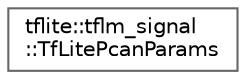 digraph "Graphical Class Hierarchy"
{
 // LATEX_PDF_SIZE
  bgcolor="transparent";
  edge [fontname=Helvetica,fontsize=10,labelfontname=Helvetica,labelfontsize=10];
  node [fontname=Helvetica,fontsize=10,shape=box,height=0.2,width=0.4];
  rankdir="LR";
  Node0 [id="Node000000",label="tflite::tflm_signal\l::TfLitePcanParams",height=0.2,width=0.4,color="grey40", fillcolor="white", style="filled",URL="$structtflite_1_1tflm__signal_1_1_tf_lite_pcan_params.html",tooltip=" "];
}
